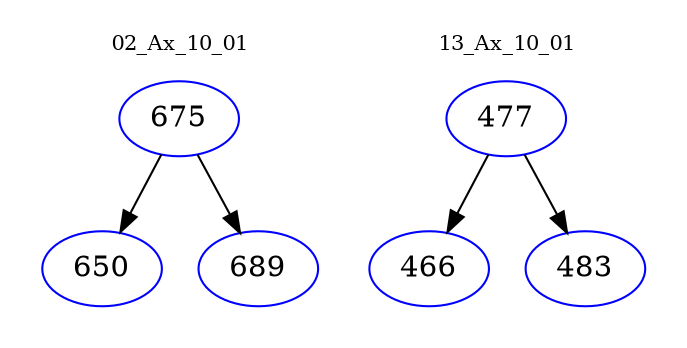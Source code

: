 digraph{
subgraph cluster_0 {
color = white
label = "02_Ax_10_01";
fontsize=10;
T0_675 [label="675", color="blue"]
T0_675 -> T0_650 [color="black"]
T0_650 [label="650", color="blue"]
T0_675 -> T0_689 [color="black"]
T0_689 [label="689", color="blue"]
}
subgraph cluster_1 {
color = white
label = "13_Ax_10_01";
fontsize=10;
T1_477 [label="477", color="blue"]
T1_477 -> T1_466 [color="black"]
T1_466 [label="466", color="blue"]
T1_477 -> T1_483 [color="black"]
T1_483 [label="483", color="blue"]
}
}
